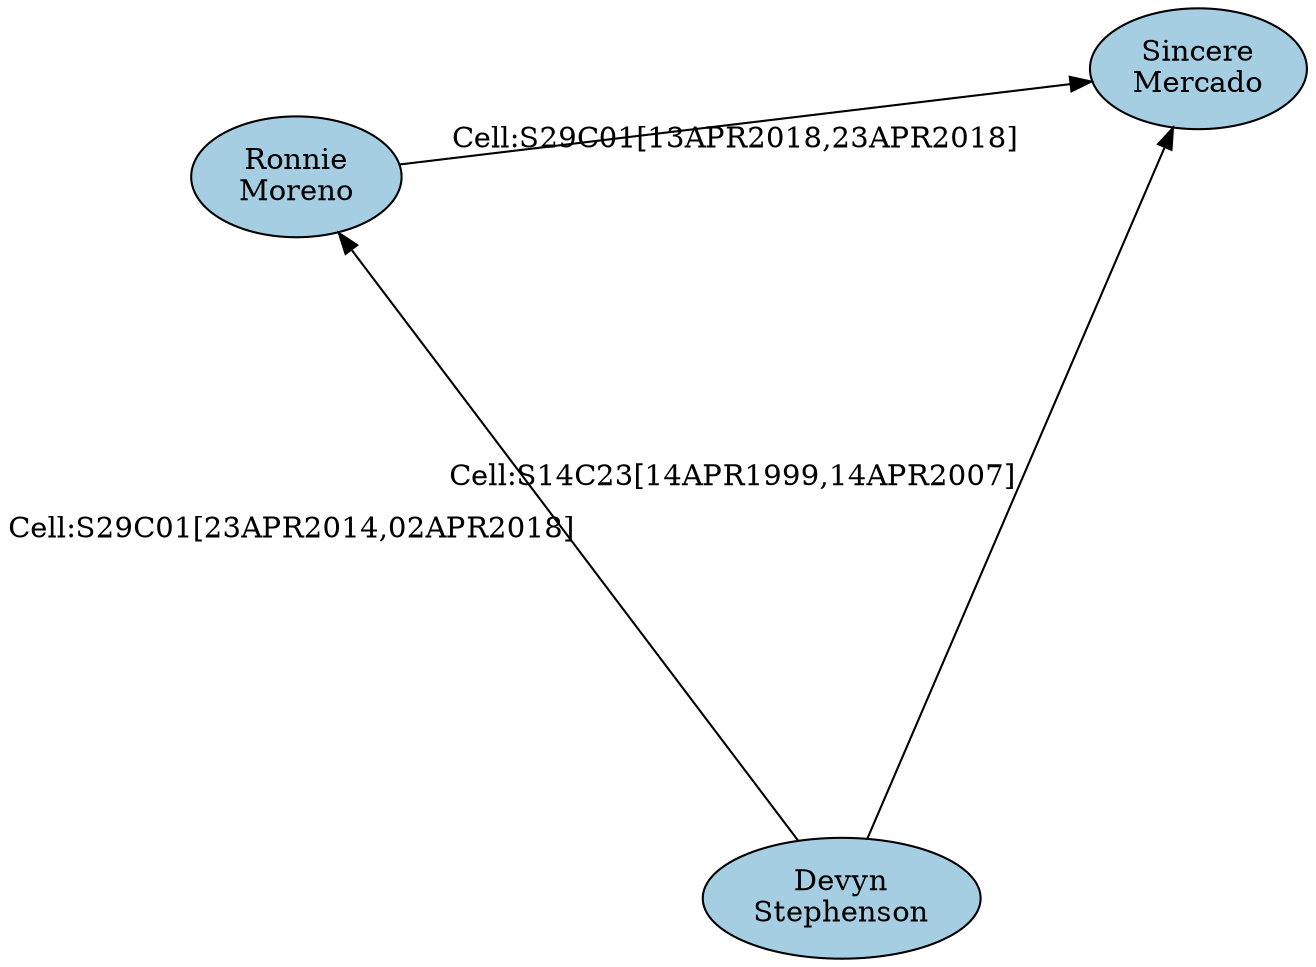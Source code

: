 digraph G {
layout=sfdp
node[colorscheme=paired8, style=filled, color=black, fixedSize=true, width=1.4, height=.8]
"I37385"[fillcolor= "1",label= "Sincere
Mercado"]
"I18758"[fillcolor= "1",label= "Ronnie
Moreno"]
"I16215"[fillcolor= "1",label= "Devyn
Stephenson"]
"I16215" -> "I18758"[label= "Cell:S29C01[23APR2014,02APR2018]"]
"I16215" -> "I37385"[label= "Cell:S14C23[14APR1999,14APR2007]"]
"I18758" -> "I37385"[label= "Cell:S29C01[13APR2018,23APR2018]"]
}
